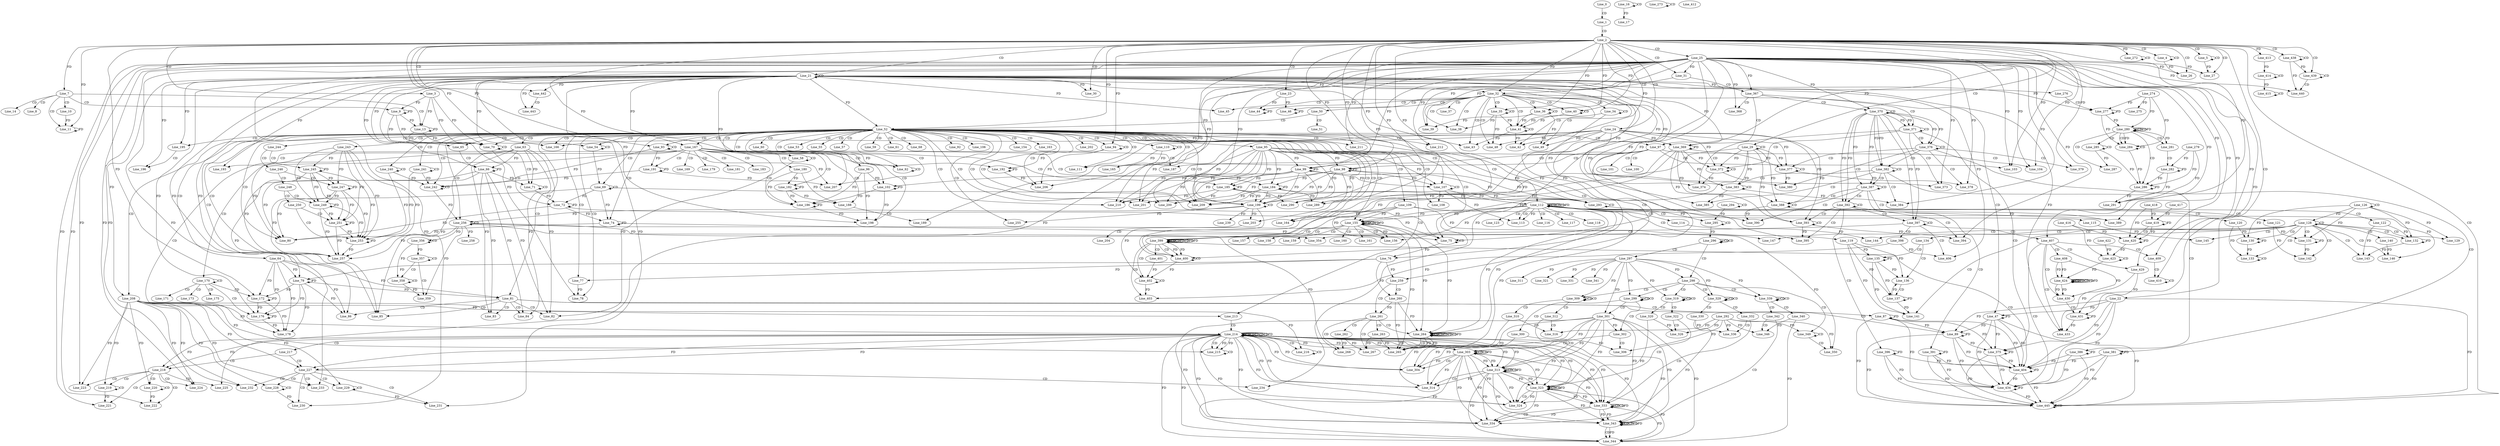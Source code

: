 digraph G {
  Line_0;
  Line_1;
  Line_2;
  Line_3;
  Line_4;
  Line_4;
  Line_5;
  Line_5;
  Line_7;
  Line_7;
  Line_8;
  Line_9;
  Line_10;
  Line_11;
  Line_11;
  Line_13;
  Line_14;
  Line_16;
  Line_16;
  Line_17;
  Line_21;
  Line_21;
  Line_22;
  Line_23;
  Line_24;
  Line_25;
  Line_26;
  Line_27;
  Line_29;
  Line_29;
  Line_30;
  Line_30;
  Line_30;
  Line_31;
  Line_31;
  Line_31;
  Line_32;
  Line_32;
  Line_32;
  Line_32;
  Line_32;
  Line_32;
  Line_34;
  Line_34;
  Line_35;
  Line_35;
  Line_36;
  Line_36;
  Line_37;
  Line_38;
  Line_39;
  Line_40;
  Line_40;
  Line_41;
  Line_41;
  Line_42;
  Line_43;
  Line_44;
  Line_45;
  Line_46;
  Line_47;
  Line_48;
  Line_49;
  Line_50;
  Line_51;
  Line_52;
  Line_52;
  Line_52;
  Line_53;
  Line_54;
  Line_54;
  Line_55;
  Line_57;
  Line_58;
  Line_58;
  Line_59;
  Line_60;
  Line_61;
  Line_62;
  Line_62;
  Line_62;
  Line_63;
  Line_64;
  Line_65;
  Line_65;
  Line_66;
  Line_66;
  Line_68;
  Line_69;
  Line_69;
  Line_70;
  Line_70;
  Line_71;
  Line_71;
  Line_72;
  Line_74;
  Line_75;
  Line_75;
  Line_76;
  Line_76;
  Line_77;
  Line_77;
  Line_78;
  Line_78;
  Line_79;
  Line_79;
  Line_80;
  Line_81;
  Line_81;
  Line_82;
  Line_83;
  Line_84;
  Line_85;
  Line_86;
  Line_87;
  Line_89;
  Line_92;
  Line_93;
  Line_93;
  Line_94;
  Line_94;
  Line_95;
  Line_96;
  Line_97;
  Line_97;
  Line_97;
  Line_98;
  Line_98;
  Line_98;
  Line_99;
  Line_99;
  Line_99;
  Line_100;
  Line_101;
  Line_102;
  Line_102;
  Line_103;
  Line_103;
  Line_104;
  Line_104;
  Line_106;
  Line_107;
  Line_107;
  Line_107;
  Line_107;
  Line_107;
  Line_108;
  Line_108;
  Line_109;
  Line_110;
  Line_110;
  Line_111;
  Line_112;
  Line_112;
  Line_112;
  Line_112;
  Line_113;
  Line_113;
  Line_114;
  Line_115;
  Line_116;
  Line_117;
  Line_118;
  Line_119;
  Line_120;
  Line_121;
  Line_122;
  Line_123;
  Line_126;
  Line_126;
  Line_128;
  Line_128;
  Line_128;
  Line_129;
  Line_129;
  Line_130;
  Line_130;
  Line_130;
  Line_131;
  Line_131;
  Line_131;
  Line_132;
  Line_132;
  Line_132;
  Line_133;
  Line_133;
  Line_134;
  Line_135;
  Line_136;
  Line_136;
  Line_137;
  Line_137;
  Line_140;
  Line_141;
  Line_142;
  Line_143;
  Line_144;
  Line_145;
  Line_146;
  Line_147;
  Line_147;
  Line_154;
  Line_155;
  Line_155;
  Line_155;
  Line_155;
  Line_156;
  Line_156;
  Line_157;
  Line_158;
  Line_159;
  Line_160;
  Line_161;
  Line_163;
  Line_164;
  Line_165;
  Line_166;
  Line_167;
  Line_167;
  Line_167;
  Line_169;
  Line_170;
  Line_170;
  Line_171;
  Line_172;
  Line_172;
  Line_173;
  Line_175;
  Line_176;
  Line_176;
  Line_178;
  Line_178;
  Line_179;
  Line_180;
  Line_181;
  Line_182;
  Line_183;
  Line_184;
  Line_184;
  Line_185;
  Line_185;
  Line_186;
  Line_186;
  Line_186;
  Line_187;
  Line_188;
  Line_188;
  Line_188;
  Line_189;
  Line_191;
  Line_192;
  Line_193;
  Line_195;
  Line_195;
  Line_195;
  Line_196;
  Line_198;
  Line_199;
  Line_199;
  Line_200;
  Line_200;
  Line_201;
  Line_201;
  Line_202;
  Line_203;
  Line_203;
  Line_203;
  Line_204;
  Line_206;
  Line_207;
  Line_208;
  Line_208;
  Line_209;
  Line_210;
  Line_211;
  Line_212;
  Line_213;
  Line_214;
  Line_214;
  Line_214;
  Line_214;
  Line_215;
  Line_215;
  Line_215;
  Line_216;
  Line_216;
  Line_216;
  Line_217;
  Line_218;
  Line_219;
  Line_219;
  Line_219;
  Line_220;
  Line_220;
  Line_220;
  Line_221;
  Line_222;
  Line_223;
  Line_223;
  Line_224;
  Line_224;
  Line_225;
  Line_227;
  Line_227;
  Line_228;
  Line_228;
  Line_228;
  Line_229;
  Line_229;
  Line_229;
  Line_230;
  Line_231;
  Line_232;
  Line_232;
  Line_233;
  Line_233;
  Line_234;
  Line_239;
  Line_240;
  Line_240;
  Line_241;
  Line_241;
  Line_242;
  Line_242;
  Line_243;
  Line_244;
  Line_245;
  Line_246;
  Line_247;
  Line_248;
  Line_249;
  Line_250;
  Line_251;
  Line_253;
  Line_253;
  Line_253;
  Line_253;
  Line_255;
  Line_255;
  Line_256;
  Line_256;
  Line_257;
  Line_258;
  Line_259;
  Line_259;
  Line_260;
  Line_260;
  Line_261;
  Line_261;
  Line_262;
  Line_263;
  Line_264;
  Line_264;
  Line_264;
  Line_264;
  Line_265;
  Line_265;
  Line_265;
  Line_267;
  Line_268;
  Line_272;
  Line_272;
  Line_272;
  Line_273;
  Line_273;
  Line_274;
  Line_275;
  Line_276;
  Line_276;
  Line_277;
  Line_277;
  Line_280;
  Line_280;
  Line_280;
  Line_280;
  Line_281;
  Line_282;
  Line_279;
  Line_284;
  Line_284;
  Line_284;
  Line_285;
  Line_285;
  Line_286;
  Line_286;
  Line_286;
  Line_287;
  Line_289;
  Line_289;
  Line_290;
  Line_290;
  Line_291;
  Line_291;
  Line_293;
  Line_293;
  Line_293;
  Line_294;
  Line_294;
  Line_295;
  Line_295;
  Line_295;
  Line_296;
  Line_296;
  Line_296;
  Line_297;
  Line_298;
  Line_299;
  Line_299;
  Line_299;
  Line_300;
  Line_301;
  Line_301;
  Line_302;
  Line_303;
  Line_303;
  Line_303;
  Line_303;
  Line_304;
  Line_304;
  Line_306;
  Line_292;
  Line_309;
  Line_309;
  Line_309;
  Line_310;
  Line_311;
  Line_312;
  Line_313;
  Line_313;
  Line_313;
  Line_313;
  Line_314;
  Line_314;
  Line_316;
  Line_319;
  Line_319;
  Line_319;
  Line_320;
  Line_321;
  Line_322;
  Line_323;
  Line_323;
  Line_323;
  Line_323;
  Line_324;
  Line_324;
  Line_326;
  Line_329;
  Line_329;
  Line_329;
  Line_330;
  Line_331;
  Line_332;
  Line_333;
  Line_333;
  Line_333;
  Line_333;
  Line_334;
  Line_334;
  Line_336;
  Line_339;
  Line_339;
  Line_339;
  Line_340;
  Line_341;
  Line_342;
  Line_343;
  Line_343;
  Line_343;
  Line_343;
  Line_344;
  Line_344;
  Line_346;
  Line_349;
  Line_349;
  Line_349;
  Line_350;
  Line_354;
  Line_356;
  Line_356;
  Line_357;
  Line_357;
  Line_358;
  Line_358;
  Line_358;
  Line_359;
  Line_359;
  Line_367;
  Line_367;
  Line_367;
  Line_368;
  Line_369;
  Line_369;
  Line_370;
  Line_370;
  Line_371;
  Line_371;
  Line_372;
  Line_372;
  Line_373;
  Line_374;
  Line_375;
  Line_376;
  Line_376;
  Line_377;
  Line_377;
  Line_378;
  Line_379;
  Line_380;
  Line_381;
  Line_382;
  Line_382;
  Line_383;
  Line_383;
  Line_384;
  Line_385;
  Line_386;
  Line_387;
  Line_387;
  Line_388;
  Line_388;
  Line_389;
  Line_390;
  Line_391;
  Line_392;
  Line_392;
  Line_393;
  Line_393;
  Line_394;
  Line_395;
  Line_396;
  Line_397;
  Line_397;
  Line_398;
  Line_399;
  Line_399;
  Line_399;
  Line_399;
  Line_400;
  Line_400;
  Line_400;
  Line_400;
  Line_401;
  Line_402;
  Line_402;
  Line_403;
  Line_404;
  Line_406;
  Line_407;
  Line_407;
  Line_407;
  Line_408;
  Line_409;
  Line_409;
  Line_409;
  Line_410;
  Line_410;
  Line_412;
  Line_413;
  Line_414;
  Line_414;
  Line_413;
  Line_415;
  Line_415;
  Line_419;
  Line_418;
  Line_419;
  Line_417;
  Line_419;
  Line_420;
  Line_416;
  Line_423;
  Line_423;
  Line_422;
  Line_424;
  Line_424;
  Line_424;
  Line_429;
  Line_429;
  Line_430;
  Line_431;
  Line_431;
  Line_433;
  Line_434;
  Line_438;
  Line_438;
  Line_439;
  Line_439;
  Line_439;
  Line_440;
  Line_442;
  Line_442;
  Line_443;
  Line_445;
  Line_445;
  Line_0 -> Line_1 [ label="CD" ];
  Line_1 -> Line_2 [ label="CD" ];
  Line_2 -> Line_3 [ label="CD" ];
  Line_2 -> Line_4 [ label="CD" ];
  Line_4 -> Line_4 [ label="CD" ];
  Line_2 -> Line_5 [ label="CD" ];
  Line_5 -> Line_5 [ label="CD" ];
  Line_2 -> Line_7 [ label="FD" ];
  Line_7 -> Line_8 [ label="CD" ];
  Line_7 -> Line_9 [ label="CD" ];
  Line_3 -> Line_9 [ label="FD" ];
  Line_9 -> Line_9 [ label="FD" ];
  Line_7 -> Line_10 [ label="CD" ];
  Line_7 -> Line_11 [ label="CD" ];
  Line_10 -> Line_11 [ label="FD" ];
  Line_11 -> Line_11 [ label="FD" ];
  Line_2 -> Line_11 [ label="FD" ];
  Line_7 -> Line_13 [ label="CD" ];
  Line_3 -> Line_13 [ label="FD" ];
  Line_9 -> Line_13 [ label="FD" ];
  Line_13 -> Line_13 [ label="FD" ];
  Line_7 -> Line_14 [ label="CD" ];
  Line_16 -> Line_16 [ label="CD" ];
  Line_16 -> Line_17 [ label="FD" ];
  Line_2 -> Line_21 [ label="CD" ];
  Line_21 -> Line_21 [ label="CD" ];
  Line_2 -> Line_22 [ label="CD" ];
  Line_2 -> Line_23 [ label="CD" ];
  Line_2 -> Line_24 [ label="CD" ];
  Line_2 -> Line_25 [ label="CD" ];
  Line_2 -> Line_26 [ label="CD" ];
  Line_25 -> Line_26 [ label="FD" ];
  Line_4 -> Line_26 [ label="FD" ];
  Line_2 -> Line_27 [ label="CD" ];
  Line_25 -> Line_27 [ label="FD" ];
  Line_5 -> Line_27 [ label="FD" ];
  Line_2 -> Line_29 [ label="CD" ];
  Line_29 -> Line_29 [ label="CD" ];
  Line_2 -> Line_30 [ label="CD" ];
  Line_21 -> Line_30 [ label="FD" ];
  Line_2 -> Line_31 [ label="CD" ];
  Line_25 -> Line_31 [ label="FD" ];
  Line_31 -> Line_32 [ label="CD" ];
  Line_2 -> Line_32 [ label="FD" ];
  Line_21 -> Line_32 [ label="FD" ];
  Line_32 -> Line_34 [ label="CD" ];
  Line_34 -> Line_34 [ label="CD" ];
  Line_32 -> Line_35 [ label="CD" ];
  Line_35 -> Line_35 [ label="CD" ];
  Line_2 -> Line_35 [ label="FD" ];
  Line_32 -> Line_36 [ label="CD" ];
  Line_36 -> Line_36 [ label="CD" ];
  Line_2 -> Line_36 [ label="FD" ];
  Line_32 -> Line_37 [ label="CD" ];
  Line_32 -> Line_38 [ label="CD" ];
  Line_25 -> Line_38 [ label="FD" ];
  Line_35 -> Line_38 [ label="FD" ];
  Line_32 -> Line_39 [ label="CD" ];
  Line_25 -> Line_39 [ label="FD" ];
  Line_36 -> Line_39 [ label="FD" ];
  Line_32 -> Line_40 [ label="CD" ];
  Line_40 -> Line_40 [ label="CD" ];
  Line_2 -> Line_40 [ label="FD" ];
  Line_32 -> Line_41 [ label="CD" ];
  Line_41 -> Line_41 [ label="CD" ];
  Line_34 -> Line_41 [ label="FD" ];
  Line_35 -> Line_41 [ label="FD" ];
  Line_36 -> Line_41 [ label="FD" ];
  Line_40 -> Line_41 [ label="FD" ];
  Line_32 -> Line_42 [ label="CD" ];
  Line_2 -> Line_42 [ label="FD" ];
  Line_41 -> Line_42 [ label="FD" ];
  Line_32 -> Line_43 [ label="CD" ];
  Line_21 -> Line_43 [ label="FD" ];
  Line_41 -> Line_43 [ label="FD" ];
  Line_32 -> Line_44 [ label="CD" ];
  Line_23 -> Line_44 [ label="FD" ];
  Line_44 -> Line_44 [ label="FD" ];
  Line_32 -> Line_45 [ label="CD" ];
  Line_21 -> Line_45 [ label="FD" ];
  Line_32 -> Line_46 [ label="CD" ];
  Line_23 -> Line_46 [ label="FD" ];
  Line_46 -> Line_46 [ label="FD" ];
  Line_32 -> Line_47 [ label="CD" ];
  Line_22 -> Line_47 [ label="FD" ];
  Line_47 -> Line_47 [ label="FD" ];
  Line_32 -> Line_48 [ label="CD" ];
  Line_24 -> Line_48 [ label="FD" ];
  Line_35 -> Line_48 [ label="FD" ];
  Line_32 -> Line_49 [ label="CD" ];
  Line_24 -> Line_49 [ label="FD" ];
  Line_36 -> Line_49 [ label="FD" ];
  Line_32 -> Line_50 [ label="CD" ];
  Line_50 -> Line_51 [ label="CD" ];
  Line_50 -> Line_52 [ label="CD" ];
  Line_2 -> Line_52 [ label="FD" ];
  Line_21 -> Line_52 [ label="FD" ];
  Line_52 -> Line_53 [ label="CD" ];
  Line_52 -> Line_54 [ label="CD" ];
  Line_54 -> Line_54 [ label="CD" ];
  Line_2 -> Line_54 [ label="FD" ];
  Line_52 -> Line_55 [ label="CD" ];
  Line_52 -> Line_57 [ label="CD" ];
  Line_52 -> Line_58 [ label="CD" ];
  Line_58 -> Line_58 [ label="CD" ];
  Line_52 -> Line_59 [ label="CD" ];
  Line_52 -> Line_60 [ label="CD" ];
  Line_52 -> Line_61 [ label="CD" ];
  Line_52 -> Line_62 [ label="CD" ];
  Line_62 -> Line_62 [ label="CD" ];
  Line_60 -> Line_62 [ label="FD" ];
  Line_52 -> Line_63 [ label="CD" ];
  Line_52 -> Line_64 [ label="CD" ];
  Line_52 -> Line_65 [ label="CD" ];
  Line_21 -> Line_65 [ label="FD" ];
  Line_65 -> Line_66 [ label="CD" ];
  Line_63 -> Line_66 [ label="FD" ];
  Line_66 -> Line_66 [ label="FD" ];
  Line_21 -> Line_66 [ label="FD" ];
  Line_52 -> Line_68 [ label="CD" ];
  Line_52 -> Line_69 [ label="CD" ];
  Line_69 -> Line_69 [ label="CD" ];
  Line_54 -> Line_69 [ label="FD" ];
  Line_52 -> Line_70 [ label="CD" ];
  Line_3 -> Line_70 [ label="FD" ];
  Line_9 -> Line_70 [ label="FD" ];
  Line_13 -> Line_70 [ label="FD" ];
  Line_70 -> Line_70 [ label="CD" ];
  Line_3 -> Line_70 [ label="FD" ];
  Line_9 -> Line_70 [ label="FD" ];
  Line_13 -> Line_70 [ label="FD" ];
  Line_70 -> Line_71 [ label="CD" ];
  Line_71 -> Line_71 [ label="CD" ];
  Line_63 -> Line_71 [ label="FD" ];
  Line_66 -> Line_71 [ label="FD" ];
  Line_70 -> Line_72 [ label="CD" ];
  Line_69 -> Line_72 [ label="FD" ];
  Line_72 -> Line_72 [ label="FD" ];
  Line_71 -> Line_72 [ label="FD" ];
  Line_52 -> Line_74 [ label="CD" ];
  Line_69 -> Line_74 [ label="FD" ];
  Line_72 -> Line_74 [ label="FD" ];
  Line_74 -> Line_74 [ label="FD" ];
  Line_52 -> Line_75 [ label="CD" ];
  Line_75 -> Line_75 [ label="CD" ];
  Line_34 -> Line_75 [ label="FD" ];
  Line_69 -> Line_75 [ label="FD" ];
  Line_72 -> Line_75 [ label="FD" ];
  Line_74 -> Line_75 [ label="FD" ];
  Line_52 -> Line_76 [ label="CD" ];
  Line_75 -> Line_76 [ label="FD" ];
  Line_52 -> Line_77 [ label="CD" ];
  Line_76 -> Line_77 [ label="FD" ];
  Line_52 -> Line_78 [ label="CD" ];
  Line_21 -> Line_78 [ label="FD" ];
  Line_77 -> Line_78 [ label="FD" ];
  Line_52 -> Line_79 [ label="CD" ];
  Line_64 -> Line_79 [ label="FD" ];
  Line_79 -> Line_79 [ label="FD" ];
  Line_76 -> Line_79 [ label="FD" ];
  Line_52 -> Line_80 [ label="CD" ];
  Line_63 -> Line_80 [ label="FD" ];
  Line_66 -> Line_80 [ label="FD" ];
  Line_69 -> Line_80 [ label="FD" ];
  Line_72 -> Line_80 [ label="FD" ];
  Line_74 -> Line_80 [ label="FD" ];
  Line_52 -> Line_81 [ label="CD" ];
  Line_64 -> Line_81 [ label="FD" ];
  Line_79 -> Line_81 [ label="FD" ];
  Line_81 -> Line_82 [ label="CD" ];
  Line_63 -> Line_82 [ label="FD" ];
  Line_66 -> Line_82 [ label="FD" ];
  Line_58 -> Line_82 [ label="FD" ];
  Line_81 -> Line_83 [ label="CD" ];
  Line_63 -> Line_83 [ label="FD" ];
  Line_66 -> Line_83 [ label="FD" ];
  Line_81 -> Line_84 [ label="CD" ];
  Line_63 -> Line_84 [ label="FD" ];
  Line_66 -> Line_84 [ label="FD" ];
  Line_81 -> Line_85 [ label="CD" ];
  Line_21 -> Line_85 [ label="FD" ];
  Line_63 -> Line_85 [ label="FD" ];
  Line_66 -> Line_85 [ label="FD" ];
  Line_81 -> Line_86 [ label="CD" ];
  Line_21 -> Line_86 [ label="FD" ];
  Line_64 -> Line_86 [ label="FD" ];
  Line_79 -> Line_86 [ label="FD" ];
  Line_81 -> Line_87 [ label="CD" ];
  Line_87 -> Line_87 [ label="FD" ];
  Line_81 -> Line_89 [ label="CD" ];
  Line_22 -> Line_89 [ label="FD" ];
  Line_47 -> Line_89 [ label="FD" ];
  Line_87 -> Line_89 [ label="FD" ];
  Line_89 -> Line_89 [ label="FD" ];
  Line_52 -> Line_92 [ label="CD" ];
  Line_52 -> Line_93 [ label="CD" ];
  Line_93 -> Line_93 [ label="CD" ];
  Line_2 -> Line_93 [ label="FD" ];
  Line_52 -> Line_94 [ label="CD" ];
  Line_94 -> Line_94 [ label="CD" ];
  Line_2 -> Line_94 [ label="FD" ];
  Line_52 -> Line_95 [ label="CD" ];
  Line_52 -> Line_96 [ label="CD" ];
  Line_52 -> Line_97 [ label="CD" ];
  Line_2 -> Line_97 [ label="FD" ];
  Line_97 -> Line_98 [ label="CD" ];
  Line_95 -> Line_98 [ label="FD" ];
  Line_98 -> Line_98 [ label="FD" ];
  Line_2 -> Line_98 [ label="FD" ];
  Line_97 -> Line_99 [ label="CD" ];
  Line_95 -> Line_99 [ label="FD" ];
  Line_99 -> Line_99 [ label="FD" ];
  Line_2 -> Line_99 [ label="FD" ];
  Line_97 -> Line_100 [ label="CD" ];
  Line_97 -> Line_101 [ label="CD" ];
  Line_97 -> Line_102 [ label="CD" ];
  Line_96 -> Line_102 [ label="FD" ];
  Line_102 -> Line_102 [ label="FD" ];
  Line_2 -> Line_102 [ label="FD" ];
  Line_97 -> Line_103 [ label="CD" ];
  Line_25 -> Line_103 [ label="FD" ];
  Line_2 -> Line_103 [ label="FD" ];
  Line_97 -> Line_104 [ label="CD" ];
  Line_25 -> Line_104 [ label="FD" ];
  Line_2 -> Line_104 [ label="FD" ];
  Line_52 -> Line_106 [ label="CD" ];
  Line_52 -> Line_107 [ label="CD" ];
  Line_107 -> Line_107 [ label="CD" ];
  Line_95 -> Line_107 [ label="FD" ];
  Line_98 -> Line_107 [ label="FD" ];
  Line_99 -> Line_107 [ label="FD" ];
  Line_52 -> Line_108 [ label="CD" ];
  Line_107 -> Line_108 [ label="FD" ];
  Line_52 -> Line_109 [ label="CD" ];
  Line_52 -> Line_110 [ label="CD" ];
  Line_110 -> Line_110 [ label="CD" ];
  Line_52 -> Line_111 [ label="CD" ];
  Line_110 -> Line_111 [ label="FD" ];
  Line_52 -> Line_112 [ label="CD" ];
  Line_112 -> Line_112 [ label="CD" ];
  Line_112 -> Line_112 [ label="CD" ];
  Line_107 -> Line_112 [ label="FD" ];
  Line_112 -> Line_112 [ label="FD" ];
  Line_112 -> Line_113 [ label="CD" ];
  Line_107 -> Line_113 [ label="FD" ];
  Line_112 -> Line_113 [ label="FD" ];
  Line_112 -> Line_114 [ label="CD" ];
  Line_112 -> Line_115 [ label="CD" ];
  Line_112 -> Line_116 [ label="CD" ];
  Line_112 -> Line_117 [ label="CD" ];
  Line_112 -> Line_118 [ label="CD" ];
  Line_112 -> Line_119 [ label="CD" ];
  Line_112 -> Line_120 [ label="CD" ];
  Line_112 -> Line_121 [ label="CD" ];
  Line_112 -> Line_122 [ label="CD" ];
  Line_112 -> Line_123 [ label="CD" ];
  Line_126 -> Line_126 [ label="CD" ];
  Line_128 -> Line_128 [ label="CD" ];
  Line_126 -> Line_128 [ label="FD" ];
  Line_128 -> Line_129 [ label="CD" ];
  Line_126 -> Line_129 [ label="FD" ];
  Line_128 -> Line_130 [ label="CD" ];
  Line_120 -> Line_130 [ label="FD" ];
  Line_130 -> Line_130 [ label="FD" ];
  Line_126 -> Line_130 [ label="FD" ];
  Line_128 -> Line_131 [ label="CD" ];
  Line_121 -> Line_131 [ label="FD" ];
  Line_131 -> Line_131 [ label="FD" ];
  Line_126 -> Line_131 [ label="FD" ];
  Line_128 -> Line_132 [ label="CD" ];
  Line_122 -> Line_132 [ label="FD" ];
  Line_132 -> Line_132 [ label="FD" ];
  Line_126 -> Line_132 [ label="FD" ];
  Line_128 -> Line_133 [ label="CD" ];
  Line_133 -> Line_133 [ label="CD" ];
  Line_120 -> Line_133 [ label="FD" ];
  Line_130 -> Line_133 [ label="FD" ];
  Line_128 -> Line_134 [ label="CD" ];
  Line_134 -> Line_135 [ label="CD" ];
  Line_119 -> Line_135 [ label="FD" ];
  Line_135 -> Line_135 [ label="FD" ];
  Line_134 -> Line_136 [ label="CD" ];
  Line_119 -> Line_136 [ label="FD" ];
  Line_135 -> Line_136 [ label="FD" ];
  Line_136 -> Line_137 [ label="CD" ];
  Line_119 -> Line_137 [ label="FD" ];
  Line_135 -> Line_137 [ label="FD" ];
  Line_137 -> Line_137 [ label="FD" ];
  Line_128 -> Line_140 [ label="CD" ];
  Line_128 -> Line_141 [ label="CD" ];
  Line_119 -> Line_141 [ label="FD" ];
  Line_135 -> Line_141 [ label="FD" ];
  Line_137 -> Line_141 [ label="FD" ];
  Line_128 -> Line_142 [ label="CD" ];
  Line_121 -> Line_142 [ label="FD" ];
  Line_131 -> Line_142 [ label="FD" ];
  Line_128 -> Line_143 [ label="CD" ];
  Line_122 -> Line_143 [ label="FD" ];
  Line_132 -> Line_143 [ label="FD" ];
  Line_128 -> Line_144 [ label="CD" ];
  Line_114 -> Line_144 [ label="FD" ];
  Line_128 -> Line_145 [ label="CD" ];
  Line_115 -> Line_145 [ label="FD" ];
  Line_128 -> Line_146 [ label="CD" ];
  Line_109 -> Line_146 [ label="FD" ];
  Line_140 -> Line_146 [ label="FD" ];
  Line_128 -> Line_147 [ label="CD" ];
  Line_109 -> Line_147 [ label="FD" ];
  Line_52 -> Line_154 [ label="CD" ];
  Line_52 -> Line_155 [ label="CD" ];
  Line_155 -> Line_155 [ label="CD" ];
  Line_112 -> Line_155 [ label="FD" ];
  Line_109 -> Line_155 [ label="FD" ];
  Line_155 -> Line_155 [ label="CD" ];
  Line_155 -> Line_155 [ label="FD" ];
  Line_112 -> Line_155 [ label="FD" ];
  Line_155 -> Line_156 [ label="CD" ];
  Line_109 -> Line_156 [ label="FD" ];
  Line_155 -> Line_156 [ label="FD" ];
  Line_112 -> Line_156 [ label="FD" ];
  Line_155 -> Line_157 [ label="CD" ];
  Line_155 -> Line_158 [ label="CD" ];
  Line_155 -> Line_159 [ label="CD" ];
  Line_155 -> Line_160 [ label="CD" ];
  Line_155 -> Line_161 [ label="CD" ];
  Line_52 -> Line_163 [ label="CD" ];
  Line_52 -> Line_164 [ label="CD" ];
  Line_2 -> Line_164 [ label="FD" ];
  Line_109 -> Line_164 [ label="FD" ];
  Line_52 -> Line_165 [ label="CD" ];
  Line_110 -> Line_165 [ label="FD" ];
  Line_52 -> Line_166 [ label="CD" ];
  Line_21 -> Line_166 [ label="FD" ];
  Line_24 -> Line_166 [ label="FD" ];
  Line_52 -> Line_167 [ label="CD" ];
  Line_21 -> Line_167 [ label="FD" ];
  Line_167 -> Line_169 [ label="CD" ];
  Line_167 -> Line_170 [ label="CD" ];
  Line_170 -> Line_170 [ label="CD" ];
  Line_170 -> Line_171 [ label="CD" ];
  Line_170 -> Line_172 [ label="CD" ];
  Line_64 -> Line_172 [ label="FD" ];
  Line_79 -> Line_172 [ label="FD" ];
  Line_172 -> Line_172 [ label="FD" ];
  Line_2 -> Line_172 [ label="FD" ];
  Line_170 -> Line_173 [ label="CD" ];
  Line_170 -> Line_175 [ label="CD" ];
  Line_170 -> Line_176 [ label="CD" ];
  Line_64 -> Line_176 [ label="FD" ];
  Line_79 -> Line_176 [ label="FD" ];
  Line_172 -> Line_176 [ label="FD" ];
  Line_176 -> Line_176 [ label="FD" ];
  Line_21 -> Line_176 [ label="FD" ];
  Line_167 -> Line_178 [ label="CD" ];
  Line_64 -> Line_178 [ label="FD" ];
  Line_79 -> Line_178 [ label="FD" ];
  Line_172 -> Line_178 [ label="FD" ];
  Line_176 -> Line_178 [ label="FD" ];
  Line_167 -> Line_179 [ label="CD" ];
  Line_167 -> Line_180 [ label="CD" ];
  Line_167 -> Line_181 [ label="CD" ];
  Line_167 -> Line_182 [ label="CD" ];
  Line_180 -> Line_182 [ label="FD" ];
  Line_182 -> Line_182 [ label="FD" ];
  Line_167 -> Line_183 [ label="CD" ];
  Line_167 -> Line_184 [ label="CD" ];
  Line_95 -> Line_184 [ label="FD" ];
  Line_98 -> Line_184 [ label="FD" ];
  Line_184 -> Line_184 [ label="FD" ];
  Line_167 -> Line_185 [ label="CD" ];
  Line_95 -> Line_185 [ label="FD" ];
  Line_99 -> Line_185 [ label="FD" ];
  Line_185 -> Line_185 [ label="FD" ];
  Line_167 -> Line_186 [ label="CD" ];
  Line_96 -> Line_186 [ label="FD" ];
  Line_102 -> Line_186 [ label="FD" ];
  Line_186 -> Line_186 [ label="FD" ];
  Line_180 -> Line_186 [ label="FD" ];
  Line_182 -> Line_186 [ label="FD" ];
  Line_167 -> Line_187 [ label="CD" ];
  Line_25 -> Line_187 [ label="FD" ];
  Line_167 -> Line_188 [ label="CD" ];
  Line_180 -> Line_188 [ label="FD" ];
  Line_182 -> Line_188 [ label="FD" ];
  Line_188 -> Line_189 [ label="CD" ];
  Line_25 -> Line_189 [ label="FD" ];
  Line_167 -> Line_191 [ label="CD" ];
  Line_93 -> Line_191 [ label="FD" ];
  Line_191 -> Line_191 [ label="FD" ];
  Line_167 -> Line_192 [ label="CD" ];
  Line_94 -> Line_192 [ label="FD" ];
  Line_192 -> Line_192 [ label="FD" ];
  Line_167 -> Line_193 [ label="CD" ];
  Line_21 -> Line_193 [ label="FD" ];
  Line_52 -> Line_195 [ label="CD" ];
  Line_21 -> Line_195 [ label="FD" ];
  Line_195 -> Line_196 [ label="CD" ];
  Line_21 -> Line_196 [ label="FD" ];
  Line_52 -> Line_198 [ label="CD" ];
  Line_21 -> Line_198 [ label="FD" ];
  Line_96 -> Line_198 [ label="FD" ];
  Line_102 -> Line_198 [ label="FD" ];
  Line_186 -> Line_198 [ label="FD" ];
  Line_52 -> Line_199 [ label="CD" ];
  Line_199 -> Line_199 [ label="CD" ];
  Line_29 -> Line_199 [ label="FD" ];
  Line_95 -> Line_199 [ label="FD" ];
  Line_98 -> Line_199 [ label="FD" ];
  Line_184 -> Line_199 [ label="FD" ];
  Line_99 -> Line_199 [ label="FD" ];
  Line_185 -> Line_199 [ label="FD" ];
  Line_52 -> Line_200 [ label="CD" ];
  Line_24 -> Line_200 [ label="FD" ];
  Line_95 -> Line_200 [ label="FD" ];
  Line_98 -> Line_200 [ label="FD" ];
  Line_184 -> Line_200 [ label="FD" ];
  Line_52 -> Line_201 [ label="CD" ];
  Line_24 -> Line_201 [ label="FD" ];
  Line_95 -> Line_201 [ label="FD" ];
  Line_99 -> Line_201 [ label="FD" ];
  Line_185 -> Line_201 [ label="FD" ];
  Line_52 -> Line_202 [ label="CD" ];
  Line_52 -> Line_203 [ label="CD" ];
  Line_199 -> Line_203 [ label="FD" ];
  Line_203 -> Line_204 [ label="CD" ];
  Line_52 -> Line_206 [ label="CD" ];
  Line_25 -> Line_206 [ label="FD" ];
  Line_94 -> Line_206 [ label="FD" ];
  Line_192 -> Line_206 [ label="FD" ];
  Line_52 -> Line_207 [ label="CD" ];
  Line_21 -> Line_207 [ label="FD" ];
  Line_93 -> Line_207 [ label="FD" ];
  Line_191 -> Line_207 [ label="FD" ];
  Line_52 -> Line_208 [ label="CD" ];
  Line_21 -> Line_208 [ label="FD" ];
  Line_52 -> Line_209 [ label="CD" ];
  Line_25 -> Line_209 [ label="FD" ];
  Line_95 -> Line_209 [ label="FD" ];
  Line_98 -> Line_209 [ label="FD" ];
  Line_184 -> Line_209 [ label="FD" ];
  Line_52 -> Line_210 [ label="CD" ];
  Line_25 -> Line_210 [ label="FD" ];
  Line_95 -> Line_210 [ label="FD" ];
  Line_99 -> Line_210 [ label="FD" ];
  Line_185 -> Line_210 [ label="FD" ];
  Line_52 -> Line_211 [ label="CD" ];
  Line_25 -> Line_211 [ label="FD" ];
  Line_52 -> Line_212 [ label="CD" ];
  Line_25 -> Line_212 [ label="FD" ];
  Line_52 -> Line_213 [ label="CD" ];
  Line_208 -> Line_213 [ label="FD" ];
  Line_213 -> Line_214 [ label="CD" ];
  Line_214 -> Line_214 [ label="CD" ];
  Line_214 -> Line_214 [ label="CD" ];
  Line_208 -> Line_214 [ label="FD" ];
  Line_214 -> Line_214 [ label="FD" ];
  Line_214 -> Line_214 [ label="FD" ];
  Line_214 -> Line_215 [ label="CD" ];
  Line_215 -> Line_215 [ label="CD" ];
  Line_208 -> Line_215 [ label="FD" ];
  Line_214 -> Line_215 [ label="FD" ];
  Line_214 -> Line_215 [ label="FD" ];
  Line_214 -> Line_216 [ label="CD" ];
  Line_216 -> Line_216 [ label="CD" ];
  Line_208 -> Line_216 [ label="FD" ];
  Line_214 -> Line_217 [ label="CD" ];
  Line_217 -> Line_218 [ label="CD" ];
  Line_214 -> Line_218 [ label="FD" ];
  Line_214 -> Line_218 [ label="FD" ];
  Line_218 -> Line_219 [ label="CD" ];
  Line_219 -> Line_219 [ label="CD" ];
  Line_208 -> Line_219 [ label="FD" ];
  Line_218 -> Line_220 [ label="CD" ];
  Line_220 -> Line_220 [ label="CD" ];
  Line_208 -> Line_220 [ label="FD" ];
  Line_218 -> Line_221 [ label="CD" ];
  Line_25 -> Line_221 [ label="FD" ];
  Line_219 -> Line_221 [ label="FD" ];
  Line_218 -> Line_222 [ label="CD" ];
  Line_25 -> Line_222 [ label="FD" ];
  Line_220 -> Line_222 [ label="FD" ];
  Line_218 -> Line_223 [ label="CD" ];
  Line_25 -> Line_223 [ label="FD" ];
  Line_208 -> Line_223 [ label="FD" ];
  Line_218 -> Line_224 [ label="CD" ];
  Line_25 -> Line_224 [ label="FD" ];
  Line_208 -> Line_224 [ label="FD" ];
  Line_218 -> Line_225 [ label="CD" ];
  Line_25 -> Line_225 [ label="FD" ];
  Line_217 -> Line_227 [ label="CD" ];
  Line_214 -> Line_227 [ label="FD" ];
  Line_214 -> Line_227 [ label="FD" ];
  Line_208 -> Line_227 [ label="FD" ];
  Line_227 -> Line_228 [ label="CD" ];
  Line_228 -> Line_228 [ label="CD" ];
  Line_208 -> Line_228 [ label="FD" ];
  Line_227 -> Line_229 [ label="CD" ];
  Line_229 -> Line_229 [ label="CD" ];
  Line_208 -> Line_229 [ label="FD" ];
  Line_227 -> Line_230 [ label="CD" ];
  Line_25 -> Line_230 [ label="FD" ];
  Line_228 -> Line_230 [ label="FD" ];
  Line_227 -> Line_231 [ label="CD" ];
  Line_25 -> Line_231 [ label="FD" ];
  Line_229 -> Line_231 [ label="FD" ];
  Line_227 -> Line_232 [ label="CD" ];
  Line_25 -> Line_232 [ label="FD" ];
  Line_208 -> Line_232 [ label="FD" ];
  Line_227 -> Line_233 [ label="CD" ];
  Line_25 -> Line_233 [ label="FD" ];
  Line_208 -> Line_233 [ label="FD" ];
  Line_227 -> Line_234 [ label="CD" ];
  Line_25 -> Line_234 [ label="FD" ];
  Line_199 -> Line_239 [ label="FD" ];
  Line_52 -> Line_240 [ label="CD" ];
  Line_240 -> Line_240 [ label="CD" ];
  Line_52 -> Line_241 [ label="CD" ];
  Line_241 -> Line_241 [ label="CD" ];
  Line_52 -> Line_242 [ label="CD" ];
  Line_242 -> Line_242 [ label="CD" ];
  Line_240 -> Line_242 [ label="FD" ];
  Line_241 -> Line_242 [ label="FD" ];
  Line_93 -> Line_242 [ label="FD" ];
  Line_191 -> Line_242 [ label="FD" ];
  Line_52 -> Line_243 [ label="CD" ];
  Line_52 -> Line_244 [ label="CD" ];
  Line_244 -> Line_245 [ label="CD" ];
  Line_243 -> Line_245 [ label="FD" ];
  Line_245 -> Line_245 [ label="FD" ];
  Line_244 -> Line_246 [ label="CD" ];
  Line_246 -> Line_247 [ label="CD" ];
  Line_243 -> Line_247 [ label="FD" ];
  Line_245 -> Line_247 [ label="FD" ];
  Line_247 -> Line_247 [ label="FD" ];
  Line_246 -> Line_248 [ label="CD" ];
  Line_248 -> Line_249 [ label="CD" ];
  Line_243 -> Line_249 [ label="FD" ];
  Line_245 -> Line_249 [ label="FD" ];
  Line_247 -> Line_249 [ label="FD" ];
  Line_249 -> Line_249 [ label="FD" ];
  Line_248 -> Line_250 [ label="CD" ];
  Line_250 -> Line_251 [ label="CD" ];
  Line_243 -> Line_251 [ label="FD" ];
  Line_245 -> Line_251 [ label="FD" ];
  Line_247 -> Line_251 [ label="FD" ];
  Line_249 -> Line_251 [ label="FD" ];
  Line_251 -> Line_251 [ label="FD" ];
  Line_250 -> Line_253 [ label="CD" ];
  Line_243 -> Line_253 [ label="FD" ];
  Line_245 -> Line_253 [ label="FD" ];
  Line_247 -> Line_253 [ label="FD" ];
  Line_249 -> Line_253 [ label="FD" ];
  Line_251 -> Line_253 [ label="FD" ];
  Line_253 -> Line_253 [ label="FD" ];
  Line_240 -> Line_253 [ label="FD" ];
  Line_241 -> Line_253 [ label="FD" ];
  Line_52 -> Line_255 [ label="CD" ];
  Line_199 -> Line_255 [ label="FD" ];
  Line_52 -> Line_256 [ label="CD" ];
  Line_256 -> Line_256 [ label="CD" ];
  Line_242 -> Line_256 [ label="FD" ];
  Line_199 -> Line_256 [ label="FD" ];
  Line_52 -> Line_257 [ label="CD" ];
  Line_256 -> Line_257 [ label="FD" ];
  Line_243 -> Line_257 [ label="FD" ];
  Line_245 -> Line_257 [ label="FD" ];
  Line_247 -> Line_257 [ label="FD" ];
  Line_249 -> Line_257 [ label="FD" ];
  Line_251 -> Line_257 [ label="FD" ];
  Line_253 -> Line_257 [ label="FD" ];
  Line_256 -> Line_258 [ label="FD" ];
  Line_52 -> Line_259 [ label="CD" ];
  Line_76 -> Line_259 [ label="FD" ];
  Line_259 -> Line_260 [ label="CD" ];
  Line_76 -> Line_260 [ label="FD" ];
  Line_259 -> Line_261 [ label="CD" ];
  Line_260 -> Line_261 [ label="FD" ];
  Line_261 -> Line_262 [ label="CD" ];
  Line_261 -> Line_263 [ label="CD" ];
  Line_261 -> Line_264 [ label="CD" ];
  Line_264 -> Line_264 [ label="CD" ];
  Line_155 -> Line_264 [ label="FD" ];
  Line_112 -> Line_264 [ label="FD" ];
  Line_260 -> Line_264 [ label="FD" ];
  Line_264 -> Line_264 [ label="CD" ];
  Line_264 -> Line_264 [ label="FD" ];
  Line_264 -> Line_264 [ label="FD" ];
  Line_155 -> Line_264 [ label="FD" ];
  Line_112 -> Line_264 [ label="FD" ];
  Line_264 -> Line_265 [ label="CD" ];
  Line_263 -> Line_265 [ label="FD" ];
  Line_260 -> Line_265 [ label="FD" ];
  Line_264 -> Line_265 [ label="FD" ];
  Line_264 -> Line_265 [ label="FD" ];
  Line_155 -> Line_265 [ label="FD" ];
  Line_112 -> Line_265 [ label="FD" ];
  Line_261 -> Line_267 [ label="CD" ];
  Line_262 -> Line_267 [ label="FD" ];
  Line_263 -> Line_267 [ label="FD" ];
  Line_261 -> Line_268 [ label="CD" ];
  Line_256 -> Line_268 [ label="FD" ];
  Line_262 -> Line_268 [ label="FD" ];
  Line_272 -> Line_272 [ label="CD" ];
  Line_2 -> Line_272 [ label="FD" ];
  Line_273 -> Line_273 [ label="CD" ];
  Line_274 -> Line_275 [ label="FD" ];
  Line_21 -> Line_276 [ label="FD" ];
  Line_276 -> Line_277 [ label="CD" ];
  Line_274 -> Line_277 [ label="FD" ];
  Line_277 -> Line_277 [ label="FD" ];
  Line_21 -> Line_277 [ label="FD" ];
  Line_280 -> Line_280 [ label="CD" ];
  Line_274 -> Line_280 [ label="FD" ];
  Line_277 -> Line_280 [ label="FD" ];
  Line_280 -> Line_280 [ label="FD" ];
  Line_280 -> Line_281 [ label="CD" ];
  Line_280 -> Line_281 [ label="FD" ];
  Line_281 -> Line_282 [ label="CD" ];
  Line_282 -> Line_282 [ label="FD" ];
  Line_279 -> Line_282 [ label="FD" ];
  Line_280 -> Line_284 [ label="CD" ];
  Line_284 -> Line_284 [ label="CD" ];
  Line_274 -> Line_284 [ label="FD" ];
  Line_277 -> Line_284 [ label="FD" ];
  Line_280 -> Line_284 [ label="FD" ];
  Line_280 -> Line_285 [ label="CD" ];
  Line_285 -> Line_285 [ label="CD" ];
  Line_280 -> Line_286 [ label="CD" ];
  Line_282 -> Line_286 [ label="FD" ];
  Line_286 -> Line_286 [ label="FD" ];
  Line_279 -> Line_286 [ label="FD" ];
  Line_284 -> Line_286 [ label="FD" ];
  Line_285 -> Line_286 [ label="FD" ];
  Line_280 -> Line_287 [ label="CD" ];
  Line_285 -> Line_287 [ label="FD" ];
  Line_2 -> Line_289 [ label="FD" ];
  Line_95 -> Line_289 [ label="FD" ];
  Line_98 -> Line_289 [ label="FD" ];
  Line_184 -> Line_289 [ label="FD" ];
  Line_2 -> Line_290 [ label="FD" ];
  Line_95 -> Line_290 [ label="FD" ];
  Line_99 -> Line_290 [ label="FD" ];
  Line_185 -> Line_290 [ label="FD" ];
  Line_2 -> Line_291 [ label="FD" ];
  Line_282 -> Line_291 [ label="FD" ];
  Line_286 -> Line_291 [ label="FD" ];
  Line_279 -> Line_291 [ label="FD" ];
  Line_293 -> Line_293 [ label="CD" ];
  Line_95 -> Line_293 [ label="FD" ];
  Line_99 -> Line_293 [ label="FD" ];
  Line_185 -> Line_293 [ label="FD" ];
  Line_98 -> Line_293 [ label="FD" ];
  Line_184 -> Line_293 [ label="FD" ];
  Line_294 -> Line_294 [ label="CD" ];
  Line_295 -> Line_295 [ label="CD" ];
  Line_294 -> Line_295 [ label="FD" ];
  Line_293 -> Line_295 [ label="FD" ];
  Line_296 -> Line_296 [ label="CD" ];
  Line_296 -> Line_296 [ label="CD" ];
  Line_295 -> Line_296 [ label="FD" ];
  Line_296 -> Line_297 [ label="CD" ];
  Line_296 -> Line_298 [ label="CD" ];
  Line_297 -> Line_298 [ label="FD" ];
  Line_298 -> Line_299 [ label="CD" ];
  Line_299 -> Line_299 [ label="CD" ];
  Line_299 -> Line_299 [ label="CD" ];
  Line_297 -> Line_299 [ label="FD" ];
  Line_299 -> Line_300 [ label="CD" ];
  Line_299 -> Line_301 [ label="CD" ];
  Line_297 -> Line_301 [ label="FD" ];
  Line_299 -> Line_302 [ label="CD" ];
  Line_301 -> Line_302 [ label="FD" ];
  Line_302 -> Line_303 [ label="CD" ];
  Line_303 -> Line_303 [ label="CD" ];
  Line_214 -> Line_303 [ label="FD" ];
  Line_214 -> Line_303 [ label="FD" ];
  Line_301 -> Line_303 [ label="FD" ];
  Line_303 -> Line_303 [ label="CD" ];
  Line_303 -> Line_303 [ label="FD" ];
  Line_214 -> Line_303 [ label="FD" ];
  Line_214 -> Line_303 [ label="FD" ];
  Line_303 -> Line_304 [ label="CD" ];
  Line_300 -> Line_304 [ label="FD" ];
  Line_301 -> Line_304 [ label="FD" ];
  Line_303 -> Line_304 [ label="FD" ];
  Line_214 -> Line_304 [ label="FD" ];
  Line_214 -> Line_304 [ label="FD" ];
  Line_302 -> Line_306 [ label="CD" ];
  Line_292 -> Line_306 [ label="FD" ];
  Line_300 -> Line_306 [ label="FD" ];
  Line_298 -> Line_309 [ label="CD" ];
  Line_309 -> Line_309 [ label="CD" ];
  Line_309 -> Line_309 [ label="CD" ];
  Line_297 -> Line_309 [ label="FD" ];
  Line_309 -> Line_310 [ label="CD" ];
  Line_297 -> Line_311 [ label="FD" ];
  Line_309 -> Line_312 [ label="CD" ];
  Line_312 -> Line_313 [ label="CD" ];
  Line_313 -> Line_313 [ label="CD" ];
  Line_303 -> Line_313 [ label="FD" ];
  Line_301 -> Line_313 [ label="FD" ];
  Line_313 -> Line_313 [ label="CD" ];
  Line_313 -> Line_313 [ label="FD" ];
  Line_303 -> Line_313 [ label="FD" ];
  Line_214 -> Line_313 [ label="FD" ];
  Line_214 -> Line_313 [ label="FD" ];
  Line_313 -> Line_314 [ label="CD" ];
  Line_310 -> Line_314 [ label="FD" ];
  Line_301 -> Line_314 [ label="FD" ];
  Line_313 -> Line_314 [ label="FD" ];
  Line_303 -> Line_314 [ label="FD" ];
  Line_214 -> Line_314 [ label="FD" ];
  Line_214 -> Line_314 [ label="FD" ];
  Line_312 -> Line_316 [ label="CD" ];
  Line_292 -> Line_316 [ label="FD" ];
  Line_310 -> Line_316 [ label="FD" ];
  Line_298 -> Line_319 [ label="CD" ];
  Line_319 -> Line_319 [ label="CD" ];
  Line_319 -> Line_319 [ label="CD" ];
  Line_297 -> Line_319 [ label="FD" ];
  Line_319 -> Line_320 [ label="CD" ];
  Line_297 -> Line_321 [ label="FD" ];
  Line_319 -> Line_322 [ label="CD" ];
  Line_322 -> Line_323 [ label="CD" ];
  Line_323 -> Line_323 [ label="CD" ];
  Line_313 -> Line_323 [ label="FD" ];
  Line_301 -> Line_323 [ label="FD" ];
  Line_323 -> Line_323 [ label="CD" ];
  Line_323 -> Line_323 [ label="FD" ];
  Line_313 -> Line_323 [ label="FD" ];
  Line_303 -> Line_323 [ label="FD" ];
  Line_214 -> Line_323 [ label="FD" ];
  Line_214 -> Line_323 [ label="FD" ];
  Line_323 -> Line_324 [ label="CD" ];
  Line_320 -> Line_324 [ label="FD" ];
  Line_301 -> Line_324 [ label="FD" ];
  Line_323 -> Line_324 [ label="FD" ];
  Line_313 -> Line_324 [ label="FD" ];
  Line_303 -> Line_324 [ label="FD" ];
  Line_214 -> Line_324 [ label="FD" ];
  Line_214 -> Line_324 [ label="FD" ];
  Line_322 -> Line_326 [ label="CD" ];
  Line_292 -> Line_326 [ label="FD" ];
  Line_320 -> Line_326 [ label="FD" ];
  Line_298 -> Line_329 [ label="CD" ];
  Line_329 -> Line_329 [ label="CD" ];
  Line_329 -> Line_329 [ label="CD" ];
  Line_297 -> Line_329 [ label="FD" ];
  Line_329 -> Line_330 [ label="CD" ];
  Line_297 -> Line_331 [ label="FD" ];
  Line_329 -> Line_332 [ label="CD" ];
  Line_332 -> Line_333 [ label="CD" ];
  Line_333 -> Line_333 [ label="CD" ];
  Line_323 -> Line_333 [ label="FD" ];
  Line_301 -> Line_333 [ label="FD" ];
  Line_333 -> Line_333 [ label="CD" ];
  Line_333 -> Line_333 [ label="FD" ];
  Line_323 -> Line_333 [ label="FD" ];
  Line_313 -> Line_333 [ label="FD" ];
  Line_303 -> Line_333 [ label="FD" ];
  Line_214 -> Line_333 [ label="FD" ];
  Line_214 -> Line_333 [ label="FD" ];
  Line_333 -> Line_334 [ label="CD" ];
  Line_330 -> Line_334 [ label="FD" ];
  Line_301 -> Line_334 [ label="FD" ];
  Line_333 -> Line_334 [ label="FD" ];
  Line_323 -> Line_334 [ label="FD" ];
  Line_313 -> Line_334 [ label="FD" ];
  Line_303 -> Line_334 [ label="FD" ];
  Line_214 -> Line_334 [ label="FD" ];
  Line_214 -> Line_334 [ label="FD" ];
  Line_332 -> Line_336 [ label="CD" ];
  Line_292 -> Line_336 [ label="FD" ];
  Line_330 -> Line_336 [ label="FD" ];
  Line_298 -> Line_339 [ label="CD" ];
  Line_339 -> Line_339 [ label="CD" ];
  Line_339 -> Line_339 [ label="CD" ];
  Line_297 -> Line_339 [ label="FD" ];
  Line_339 -> Line_340 [ label="CD" ];
  Line_297 -> Line_341 [ label="FD" ];
  Line_339 -> Line_342 [ label="CD" ];
  Line_342 -> Line_343 [ label="CD" ];
  Line_343 -> Line_343 [ label="CD" ];
  Line_333 -> Line_343 [ label="FD" ];
  Line_301 -> Line_343 [ label="FD" ];
  Line_343 -> Line_343 [ label="CD" ];
  Line_343 -> Line_343 [ label="FD" ];
  Line_333 -> Line_343 [ label="FD" ];
  Line_323 -> Line_343 [ label="FD" ];
  Line_313 -> Line_343 [ label="FD" ];
  Line_303 -> Line_343 [ label="FD" ];
  Line_214 -> Line_343 [ label="FD" ];
  Line_214 -> Line_343 [ label="FD" ];
  Line_343 -> Line_344 [ label="CD" ];
  Line_340 -> Line_344 [ label="FD" ];
  Line_301 -> Line_344 [ label="FD" ];
  Line_343 -> Line_344 [ label="FD" ];
  Line_333 -> Line_344 [ label="FD" ];
  Line_323 -> Line_344 [ label="FD" ];
  Line_313 -> Line_344 [ label="FD" ];
  Line_303 -> Line_344 [ label="FD" ];
  Line_214 -> Line_344 [ label="FD" ];
  Line_214 -> Line_344 [ label="FD" ];
  Line_342 -> Line_346 [ label="CD" ];
  Line_292 -> Line_346 [ label="FD" ];
  Line_340 -> Line_346 [ label="FD" ];
  Line_298 -> Line_349 [ label="CD" ];
  Line_349 -> Line_349 [ label="CD" ];
  Line_292 -> Line_349 [ label="FD" ];
  Line_349 -> Line_350 [ label="CD" ];
  Line_256 -> Line_350 [ label="FD" ];
  Line_292 -> Line_350 [ label="FD" ];
  Line_25 -> Line_354 [ label="FD" ];
  Line_256 -> Line_354 [ label="FD" ];
  Line_356 -> Line_356 [ label="CD" ];
  Line_256 -> Line_356 [ label="FD" ];
  Line_357 -> Line_357 [ label="CD" ];
  Line_356 -> Line_357 [ label="FD" ];
  Line_357 -> Line_358 [ label="CD" ];
  Line_358 -> Line_358 [ label="CD" ];
  Line_356 -> Line_358 [ label="FD" ];
  Line_357 -> Line_359 [ label="CD" ];
  Line_256 -> Line_359 [ label="FD" ];
  Line_358 -> Line_359 [ label="FD" ];
  Line_31 -> Line_367 [ label="CD" ];
  Line_25 -> Line_367 [ label="FD" ];
  Line_367 -> Line_368 [ label="CD" ];
  Line_25 -> Line_368 [ label="FD" ];
  Line_367 -> Line_369 [ label="CD" ];
  Line_24 -> Line_369 [ label="FD" ];
  Line_369 -> Line_369 [ label="FD" ];
  Line_21 -> Line_369 [ label="FD" ];
  Line_367 -> Line_370 [ label="CD" ];
  Line_370 -> Line_370 [ label="CD" ];
  Line_25 -> Line_370 [ label="FD" ];
  Line_367 -> Line_371 [ label="CD" ];
  Line_370 -> Line_371 [ label="FD" ];
  Line_371 -> Line_371 [ label="CD" ];
  Line_370 -> Line_371 [ label="FD" ];
  Line_371 -> Line_372 [ label="CD" ];
  Line_372 -> Line_372 [ label="CD" ];
  Line_29 -> Line_372 [ label="FD" ];
  Line_24 -> Line_372 [ label="FD" ];
  Line_369 -> Line_372 [ label="FD" ];
  Line_371 -> Line_373 [ label="CD" ];
  Line_25 -> Line_373 [ label="FD" ];
  Line_372 -> Line_373 [ label="FD" ];
  Line_371 -> Line_374 [ label="CD" ];
  Line_21 -> Line_374 [ label="FD" ];
  Line_372 -> Line_374 [ label="FD" ];
  Line_371 -> Line_375 [ label="CD" ];
  Line_22 -> Line_375 [ label="FD" ];
  Line_47 -> Line_375 [ label="FD" ];
  Line_87 -> Line_375 [ label="FD" ];
  Line_89 -> Line_375 [ label="FD" ];
  Line_375 -> Line_375 [ label="FD" ];
  Line_371 -> Line_376 [ label="CD" ];
  Line_370 -> Line_376 [ label="FD" ];
  Line_376 -> Line_376 [ label="CD" ];
  Line_370 -> Line_376 [ label="FD" ];
  Line_376 -> Line_377 [ label="CD" ];
  Line_377 -> Line_377 [ label="CD" ];
  Line_29 -> Line_377 [ label="FD" ];
  Line_24 -> Line_377 [ label="FD" ];
  Line_369 -> Line_377 [ label="FD" ];
  Line_376 -> Line_378 [ label="CD" ];
  Line_25 -> Line_378 [ label="FD" ];
  Line_377 -> Line_378 [ label="FD" ];
  Line_376 -> Line_379 [ label="CD" ];
  Line_2 -> Line_379 [ label="FD" ];
  Line_376 -> Line_380 [ label="CD" ];
  Line_21 -> Line_380 [ label="FD" ];
  Line_377 -> Line_380 [ label="FD" ];
  Line_376 -> Line_381 [ label="CD" ];
  Line_381 -> Line_381 [ label="FD" ];
  Line_376 -> Line_382 [ label="CD" ];
  Line_370 -> Line_382 [ label="FD" ];
  Line_382 -> Line_382 [ label="CD" ];
  Line_370 -> Line_382 [ label="FD" ];
  Line_382 -> Line_383 [ label="CD" ];
  Line_383 -> Line_383 [ label="CD" ];
  Line_29 -> Line_383 [ label="FD" ];
  Line_24 -> Line_383 [ label="FD" ];
  Line_369 -> Line_383 [ label="FD" ];
  Line_382 -> Line_384 [ label="CD" ];
  Line_25 -> Line_384 [ label="FD" ];
  Line_383 -> Line_384 [ label="FD" ];
  Line_382 -> Line_385 [ label="CD" ];
  Line_21 -> Line_385 [ label="FD" ];
  Line_383 -> Line_385 [ label="FD" ];
  Line_382 -> Line_386 [ label="CD" ];
  Line_386 -> Line_386 [ label="FD" ];
  Line_382 -> Line_387 [ label="CD" ];
  Line_370 -> Line_387 [ label="FD" ];
  Line_387 -> Line_387 [ label="CD" ];
  Line_370 -> Line_387 [ label="FD" ];
  Line_387 -> Line_388 [ label="CD" ];
  Line_388 -> Line_388 [ label="CD" ];
  Line_29 -> Line_388 [ label="FD" ];
  Line_24 -> Line_388 [ label="FD" ];
  Line_369 -> Line_388 [ label="FD" ];
  Line_387 -> Line_389 [ label="CD" ];
  Line_25 -> Line_389 [ label="FD" ];
  Line_388 -> Line_389 [ label="FD" ];
  Line_387 -> Line_390 [ label="CD" ];
  Line_21 -> Line_390 [ label="FD" ];
  Line_388 -> Line_390 [ label="FD" ];
  Line_387 -> Line_391 [ label="CD" ];
  Line_391 -> Line_391 [ label="FD" ];
  Line_387 -> Line_392 [ label="CD" ];
  Line_370 -> Line_392 [ label="FD" ];
  Line_392 -> Line_392 [ label="CD" ];
  Line_370 -> Line_392 [ label="FD" ];
  Line_392 -> Line_393 [ label="CD" ];
  Line_393 -> Line_393 [ label="CD" ];
  Line_29 -> Line_393 [ label="FD" ];
  Line_24 -> Line_393 [ label="FD" ];
  Line_369 -> Line_393 [ label="FD" ];
  Line_392 -> Line_394 [ label="CD" ];
  Line_25 -> Line_394 [ label="FD" ];
  Line_393 -> Line_394 [ label="FD" ];
  Line_392 -> Line_395 [ label="CD" ];
  Line_21 -> Line_395 [ label="FD" ];
  Line_393 -> Line_395 [ label="FD" ];
  Line_392 -> Line_396 [ label="CD" ];
  Line_396 -> Line_396 [ label="FD" ];
  Line_392 -> Line_397 [ label="CD" ];
  Line_370 -> Line_397 [ label="FD" ];
  Line_397 -> Line_397 [ label="CD" ];
  Line_370 -> Line_397 [ label="FD" ];
  Line_397 -> Line_398 [ label="CD" ];
  Line_397 -> Line_399 [ label="CD" ];
  Line_399 -> Line_399 [ label="CD" ];
  Line_399 -> Line_399 [ label="CD" ];
  Line_24 -> Line_399 [ label="FD" ];
  Line_369 -> Line_399 [ label="FD" ];
  Line_399 -> Line_399 [ label="FD" ];
  Line_399 -> Line_399 [ label="FD" ];
  Line_399 -> Line_400 [ label="CD" ];
  Line_400 -> Line_400 [ label="CD" ];
  Line_29 -> Line_400 [ label="FD" ];
  Line_24 -> Line_400 [ label="FD" ];
  Line_369 -> Line_400 [ label="FD" ];
  Line_399 -> Line_400 [ label="FD" ];
  Line_399 -> Line_400 [ label="FD" ];
  Line_399 -> Line_401 [ label="CD" ];
  Line_399 -> Line_402 [ label="CD" ];
  Line_402 -> Line_402 [ label="CD" ];
  Line_401 -> Line_402 [ label="FD" ];
  Line_400 -> Line_402 [ label="FD" ];
  Line_199 -> Line_402 [ label="FD" ];
  Line_399 -> Line_403 [ label="CD" ];
  Line_398 -> Line_403 [ label="FD" ];
  Line_402 -> Line_403 [ label="FD" ];
  Line_399 -> Line_404 [ label="CD" ];
  Line_404 -> Line_404 [ label="FD" ];
  Line_22 -> Line_404 [ label="FD" ];
  Line_47 -> Line_404 [ label="FD" ];
  Line_87 -> Line_404 [ label="FD" ];
  Line_89 -> Line_404 [ label="FD" ];
  Line_375 -> Line_404 [ label="FD" ];
  Line_381 -> Line_404 [ label="FD" ];
  Line_386 -> Line_404 [ label="FD" ];
  Line_391 -> Line_404 [ label="FD" ];
  Line_396 -> Line_404 [ label="FD" ];
  Line_397 -> Line_406 [ label="CD" ];
  Line_21 -> Line_406 [ label="FD" ];
  Line_398 -> Line_406 [ label="FD" ];
  Line_397 -> Line_407 [ label="CD" ];
  Line_25 -> Line_407 [ label="FD" ];
  Line_407 -> Line_408 [ label="CD" ];
  Line_407 -> Line_409 [ label="CD" ];
  Line_25 -> Line_409 [ label="FD" ];
  Line_409 -> Line_410 [ label="CD" ];
  Line_410 -> Line_410 [ label="CD" ];
  Line_25 -> Line_410 [ label="FD" ];
  Line_2 -> Line_413 [ label="FD" ];
  Line_414 -> Line_414 [ label="CD" ];
  Line_413 -> Line_414 [ label="FD" ];
  Line_415 -> Line_415 [ label="CD" ];
  Line_414 -> Line_415 [ label="FD" ];
  Line_419 -> Line_419 [ label="FD" ];
  Line_418 -> Line_419 [ label="FD" ];
  Line_417 -> Line_419 [ label="FD" ];
  Line_419 -> Line_420 [ label="CD" ];
  Line_420 -> Line_420 [ label="FD" ];
  Line_416 -> Line_420 [ label="FD" ];
  Line_419 -> Line_420 [ label="FD" ];
  Line_418 -> Line_420 [ label="FD" ];
  Line_423 -> Line_423 [ label="CD" ];
  Line_422 -> Line_423 [ label="FD" ];
  Line_420 -> Line_423 [ label="FD" ];
  Line_416 -> Line_423 [ label="FD" ];
  Line_423 -> Line_424 [ label="FD" ];
  Line_424 -> Line_424 [ label="CD" ];
  Line_408 -> Line_424 [ label="FD" ];
  Line_424 -> Line_424 [ label="FD" ];
  Line_424 -> Line_424 [ label="CD" ];
  Line_408 -> Line_424 [ label="FD" ];
  Line_424 -> Line_424 [ label="FD" ];
  Line_424 -> Line_424 [ label="FD" ];
  Line_407 -> Line_429 [ label="CD" ];
  Line_25 -> Line_429 [ label="FD" ];
  Line_407 -> Line_430 [ label="CD" ];
  Line_408 -> Line_430 [ label="FD" ];
  Line_424 -> Line_430 [ label="FD" ];
  Line_424 -> Line_430 [ label="FD" ];
  Line_430 -> Line_431 [ label="CD" ];
  Line_429 -> Line_431 [ label="FD" ];
  Line_431 -> Line_431 [ label="FD" ];
  Line_25 -> Line_431 [ label="FD" ];
  Line_407 -> Line_433 [ label="CD" ];
  Line_21 -> Line_433 [ label="FD" ];
  Line_429 -> Line_433 [ label="FD" ];
  Line_431 -> Line_433 [ label="FD" ];
  Line_407 -> Line_434 [ label="CD" ];
  Line_404 -> Line_434 [ label="FD" ];
  Line_22 -> Line_434 [ label="FD" ];
  Line_47 -> Line_434 [ label="FD" ];
  Line_87 -> Line_434 [ label="FD" ];
  Line_89 -> Line_434 [ label="FD" ];
  Line_375 -> Line_434 [ label="FD" ];
  Line_381 -> Line_434 [ label="FD" ];
  Line_386 -> Line_434 [ label="FD" ];
  Line_391 -> Line_434 [ label="FD" ];
  Line_396 -> Line_434 [ label="FD" ];
  Line_434 -> Line_434 [ label="FD" ];
  Line_2 -> Line_438 [ label="CD" ];
  Line_438 -> Line_438 [ label="CD" ];
  Line_2 -> Line_439 [ label="CD" ];
  Line_439 -> Line_439 [ label="CD" ];
  Line_438 -> Line_439 [ label="FD" ];
  Line_439 -> Line_440 [ label="CD" ];
  Line_25 -> Line_440 [ label="FD" ];
  Line_438 -> Line_440 [ label="FD" ];
  Line_2 -> Line_442 [ label="CD" ];
  Line_21 -> Line_442 [ label="FD" ];
  Line_442 -> Line_443 [ label="CD" ];
  Line_21 -> Line_443 [ label="FD" ];
  Line_2 -> Line_445 [ label="CD" ];
  Line_445 -> Line_445 [ label="CD" ];
  Line_404 -> Line_445 [ label="FD" ];
  Line_22 -> Line_445 [ label="FD" ];
  Line_47 -> Line_445 [ label="FD" ];
  Line_87 -> Line_445 [ label="FD" ];
  Line_89 -> Line_445 [ label="FD" ];
  Line_375 -> Line_445 [ label="FD" ];
  Line_381 -> Line_445 [ label="FD" ];
  Line_386 -> Line_445 [ label="FD" ];
  Line_391 -> Line_445 [ label="FD" ];
  Line_396 -> Line_445 [ label="FD" ];
  Line_434 -> Line_445 [ label="FD" ];
  Line_112 -> Line_112 [ label="FD" ];
  Line_137 -> Line_136 [ label="FD" ];
  Line_155 -> Line_155 [ label="FD" ];
  Line_214 -> Line_214 [ label="FD" ];
  Line_214 -> Line_214 [ label="FD" ];
  Line_264 -> Line_264 [ label="FD" ];
  Line_264 -> Line_264 [ label="FD" ];
  Line_280 -> Line_280 [ label="FD" ];
  Line_343 -> Line_343 [ label="FD" ];
  Line_399 -> Line_399 [ label="FD" ];
  Line_399 -> Line_399 [ label="FD" ];
}
